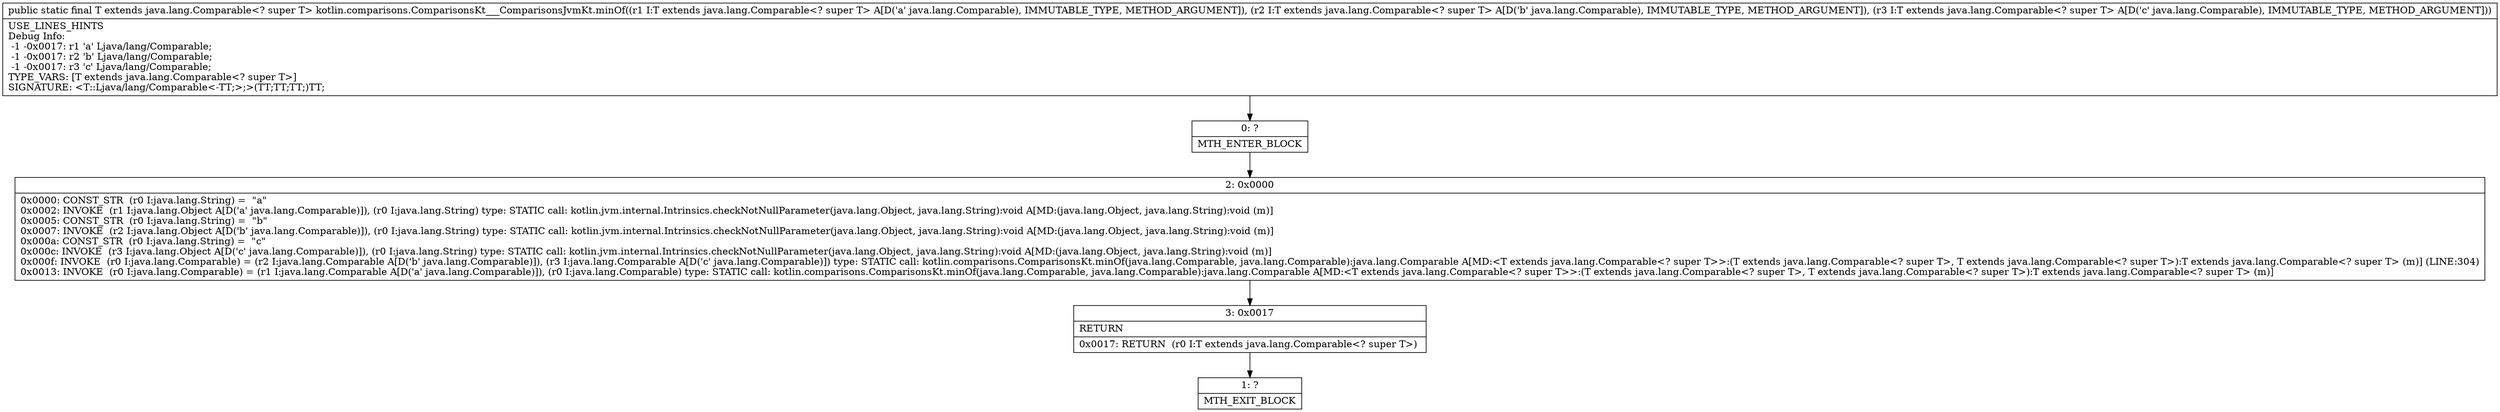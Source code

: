 digraph "CFG forkotlin.comparisons.ComparisonsKt___ComparisonsJvmKt.minOf(Ljava\/lang\/Comparable;Ljava\/lang\/Comparable;Ljava\/lang\/Comparable;)Ljava\/lang\/Comparable;" {
Node_0 [shape=record,label="{0\:\ ?|MTH_ENTER_BLOCK\l}"];
Node_2 [shape=record,label="{2\:\ 0x0000|0x0000: CONST_STR  (r0 I:java.lang.String) =  \"a\" \l0x0002: INVOKE  (r1 I:java.lang.Object A[D('a' java.lang.Comparable)]), (r0 I:java.lang.String) type: STATIC call: kotlin.jvm.internal.Intrinsics.checkNotNullParameter(java.lang.Object, java.lang.String):void A[MD:(java.lang.Object, java.lang.String):void (m)]\l0x0005: CONST_STR  (r0 I:java.lang.String) =  \"b\" \l0x0007: INVOKE  (r2 I:java.lang.Object A[D('b' java.lang.Comparable)]), (r0 I:java.lang.String) type: STATIC call: kotlin.jvm.internal.Intrinsics.checkNotNullParameter(java.lang.Object, java.lang.String):void A[MD:(java.lang.Object, java.lang.String):void (m)]\l0x000a: CONST_STR  (r0 I:java.lang.String) =  \"c\" \l0x000c: INVOKE  (r3 I:java.lang.Object A[D('c' java.lang.Comparable)]), (r0 I:java.lang.String) type: STATIC call: kotlin.jvm.internal.Intrinsics.checkNotNullParameter(java.lang.Object, java.lang.String):void A[MD:(java.lang.Object, java.lang.String):void (m)]\l0x000f: INVOKE  (r0 I:java.lang.Comparable) = (r2 I:java.lang.Comparable A[D('b' java.lang.Comparable)]), (r3 I:java.lang.Comparable A[D('c' java.lang.Comparable)]) type: STATIC call: kotlin.comparisons.ComparisonsKt.minOf(java.lang.Comparable, java.lang.Comparable):java.lang.Comparable A[MD:\<T extends java.lang.Comparable\<? super T\>\>:(T extends java.lang.Comparable\<? super T\>, T extends java.lang.Comparable\<? super T\>):T extends java.lang.Comparable\<? super T\> (m)] (LINE:304)\l0x0013: INVOKE  (r0 I:java.lang.Comparable) = (r1 I:java.lang.Comparable A[D('a' java.lang.Comparable)]), (r0 I:java.lang.Comparable) type: STATIC call: kotlin.comparisons.ComparisonsKt.minOf(java.lang.Comparable, java.lang.Comparable):java.lang.Comparable A[MD:\<T extends java.lang.Comparable\<? super T\>\>:(T extends java.lang.Comparable\<? super T\>, T extends java.lang.Comparable\<? super T\>):T extends java.lang.Comparable\<? super T\> (m)]\l}"];
Node_3 [shape=record,label="{3\:\ 0x0017|RETURN\l|0x0017: RETURN  (r0 I:T extends java.lang.Comparable\<? super T\>) \l}"];
Node_1 [shape=record,label="{1\:\ ?|MTH_EXIT_BLOCK\l}"];
MethodNode[shape=record,label="{public static final T extends java.lang.Comparable\<? super T\> kotlin.comparisons.ComparisonsKt___ComparisonsJvmKt.minOf((r1 I:T extends java.lang.Comparable\<? super T\> A[D('a' java.lang.Comparable), IMMUTABLE_TYPE, METHOD_ARGUMENT]), (r2 I:T extends java.lang.Comparable\<? super T\> A[D('b' java.lang.Comparable), IMMUTABLE_TYPE, METHOD_ARGUMENT]), (r3 I:T extends java.lang.Comparable\<? super T\> A[D('c' java.lang.Comparable), IMMUTABLE_TYPE, METHOD_ARGUMENT]))  | USE_LINES_HINTS\lDebug Info:\l  \-1 \-0x0017: r1 'a' Ljava\/lang\/Comparable;\l  \-1 \-0x0017: r2 'b' Ljava\/lang\/Comparable;\l  \-1 \-0x0017: r3 'c' Ljava\/lang\/Comparable;\lTYPE_VARS: [T extends java.lang.Comparable\<? super T\>]\lSIGNATURE: \<T::Ljava\/lang\/Comparable\<\-TT;\>;\>(TT;TT;TT;)TT;\l}"];
MethodNode -> Node_0;Node_0 -> Node_2;
Node_2 -> Node_3;
Node_3 -> Node_1;
}

